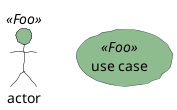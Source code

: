 {
  "sha1": "t40nzivick2imun71jfnhc3ljbknxub",
  "insertion": {
    "when": "2024-06-04T17:28:45.767Z",
    "user": "plantuml@gmail.com"
  }
}
@startuml
skinparam handwritten true
skinparam actorBorderColor<<Foo>> black
skinparam actorBackgroundColor<<Foo>> DarkSeaGreen
skinparam usecaseBorderColor<<Foo>> DarkSlateGray
skinparam usecaseBackgroundColor<<Foo>> DarkSeaGreen
:actor: <<Foo>>
(use case) <<Foo>>
@enduml
